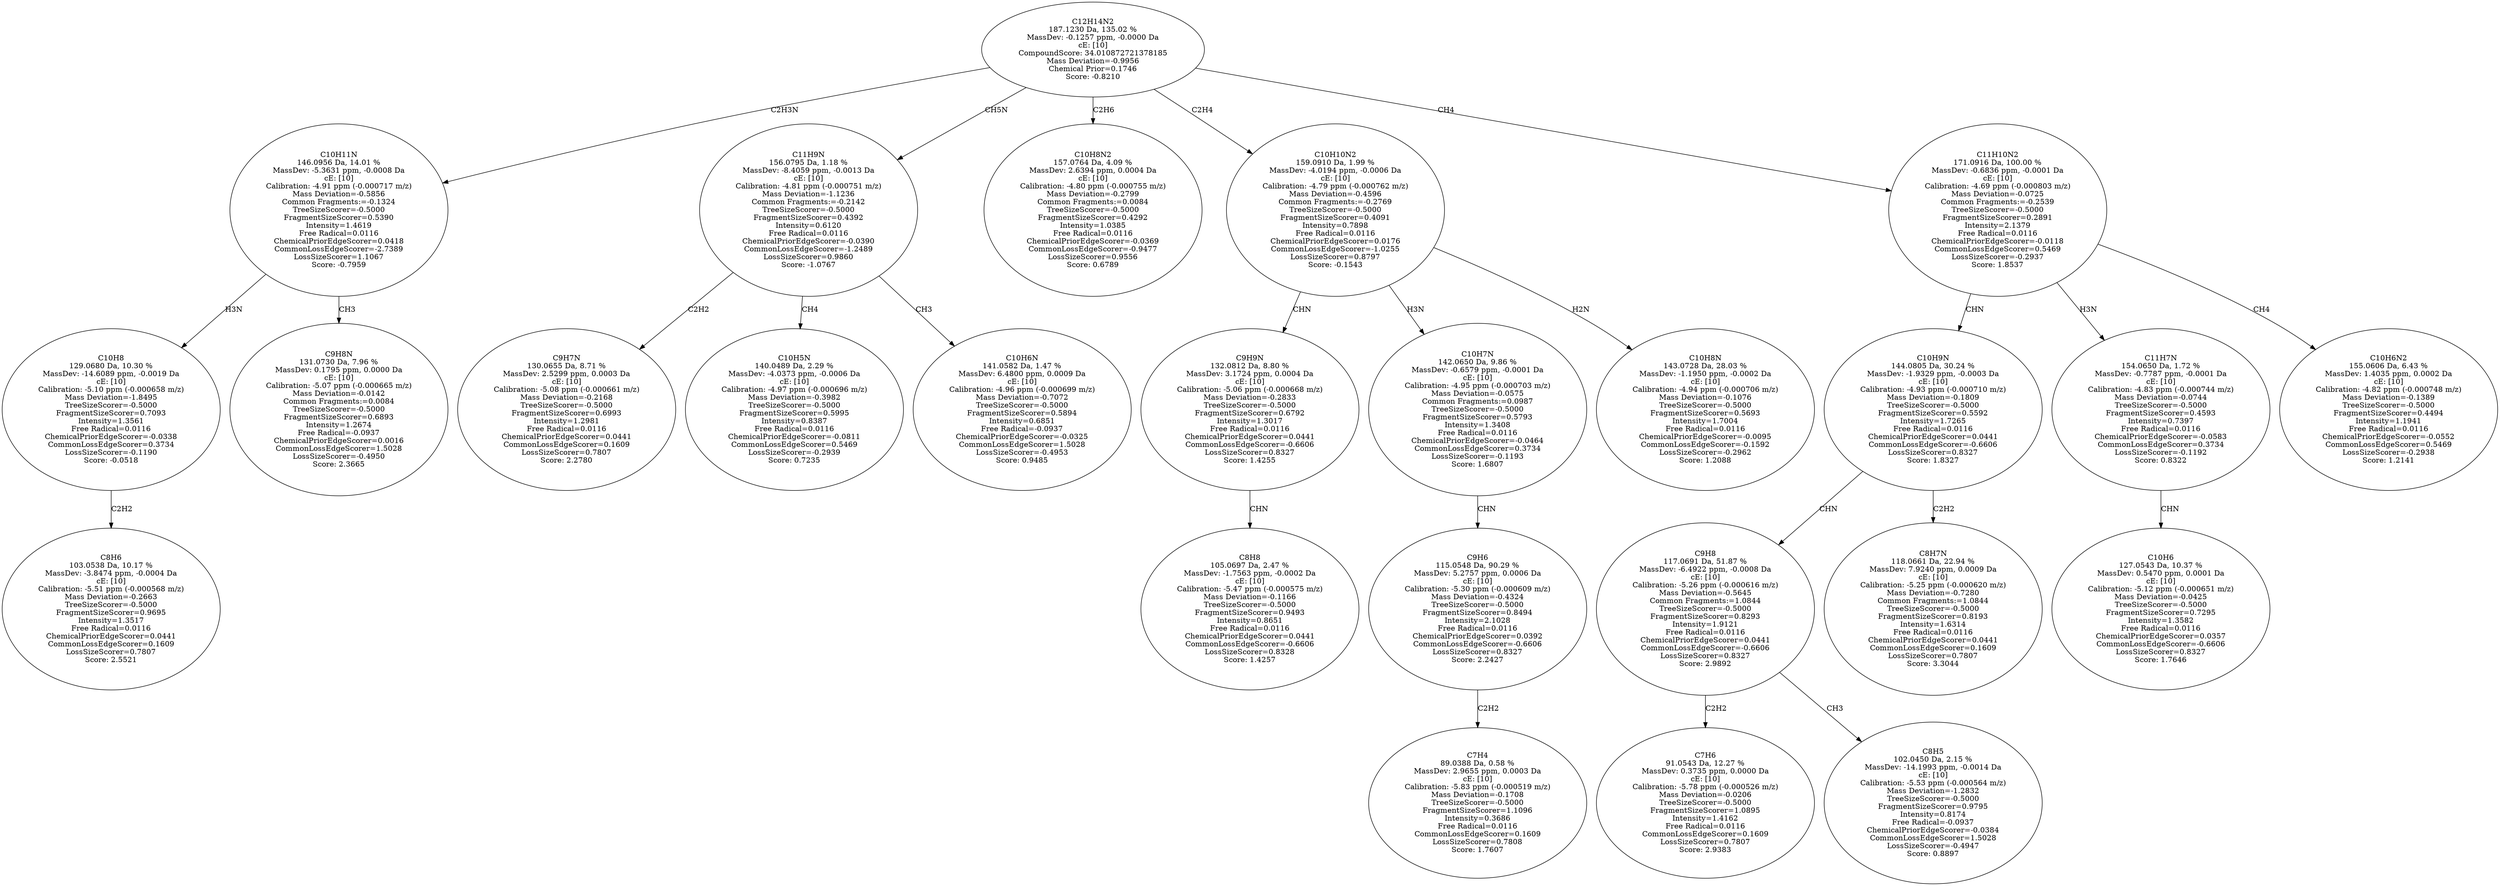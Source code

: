 strict digraph {
v1 [label="C8H6\n103.0538 Da, 10.17 %\nMassDev: -3.8474 ppm, -0.0004 Da\ncE: [10]\nCalibration: -5.51 ppm (-0.000568 m/z)\nMass Deviation=-0.2663\nTreeSizeScorer=-0.5000\nFragmentSizeScorer=0.9695\nIntensity=1.3517\nFree Radical=0.0116\nChemicalPriorEdgeScorer=0.0441\nCommonLossEdgeScorer=0.1609\nLossSizeScorer=0.7807\nScore: 2.5521"];
v2 [label="C10H8\n129.0680 Da, 10.30 %\nMassDev: -14.6089 ppm, -0.0019 Da\ncE: [10]\nCalibration: -5.10 ppm (-0.000658 m/z)\nMass Deviation=-1.8495\nTreeSizeScorer=-0.5000\nFragmentSizeScorer=0.7093\nIntensity=1.3561\nFree Radical=0.0116\nChemicalPriorEdgeScorer=-0.0338\nCommonLossEdgeScorer=0.3734\nLossSizeScorer=-0.1190\nScore: -0.0518"];
v3 [label="C9H8N\n131.0730 Da, 7.96 %\nMassDev: 0.1795 ppm, 0.0000 Da\ncE: [10]\nCalibration: -5.07 ppm (-0.000665 m/z)\nMass Deviation=-0.0142\nCommon Fragments:=0.0084\nTreeSizeScorer=-0.5000\nFragmentSizeScorer=0.6893\nIntensity=1.2674\nFree Radical=-0.0937\nChemicalPriorEdgeScorer=0.0016\nCommonLossEdgeScorer=1.5028\nLossSizeScorer=-0.4950\nScore: 2.3665"];
v4 [label="C10H11N\n146.0956 Da, 14.01 %\nMassDev: -5.3631 ppm, -0.0008 Da\ncE: [10]\nCalibration: -4.91 ppm (-0.000717 m/z)\nMass Deviation=-0.5856\nCommon Fragments:=-0.1324\nTreeSizeScorer=-0.5000\nFragmentSizeScorer=0.5390\nIntensity=1.4619\nFree Radical=0.0116\nChemicalPriorEdgeScorer=0.0418\nCommonLossEdgeScorer=-2.7389\nLossSizeScorer=1.1067\nScore: -0.7959"];
v5 [label="C9H7N\n130.0655 Da, 8.71 %\nMassDev: 2.5299 ppm, 0.0003 Da\ncE: [10]\nCalibration: -5.08 ppm (-0.000661 m/z)\nMass Deviation=-0.2168\nTreeSizeScorer=-0.5000\nFragmentSizeScorer=0.6993\nIntensity=1.2981\nFree Radical=0.0116\nChemicalPriorEdgeScorer=0.0441\nCommonLossEdgeScorer=0.1609\nLossSizeScorer=0.7807\nScore: 2.2780"];
v6 [label="C10H5N\n140.0489 Da, 2.29 %\nMassDev: -4.0373 ppm, -0.0006 Da\ncE: [10]\nCalibration: -4.97 ppm (-0.000696 m/z)\nMass Deviation=-0.3982\nTreeSizeScorer=-0.5000\nFragmentSizeScorer=0.5995\nIntensity=0.8387\nFree Radical=0.0116\nChemicalPriorEdgeScorer=-0.0811\nCommonLossEdgeScorer=0.5469\nLossSizeScorer=-0.2939\nScore: 0.7235"];
v7 [label="C10H6N\n141.0582 Da, 1.47 %\nMassDev: 6.4800 ppm, 0.0009 Da\ncE: [10]\nCalibration: -4.96 ppm (-0.000699 m/z)\nMass Deviation=-0.7072\nTreeSizeScorer=-0.5000\nFragmentSizeScorer=0.5894\nIntensity=0.6851\nFree Radical=-0.0937\nChemicalPriorEdgeScorer=-0.0325\nCommonLossEdgeScorer=1.5028\nLossSizeScorer=-0.4953\nScore: 0.9485"];
v8 [label="C11H9N\n156.0795 Da, 1.18 %\nMassDev: -8.4059 ppm, -0.0013 Da\ncE: [10]\nCalibration: -4.81 ppm (-0.000751 m/z)\nMass Deviation=-1.1236\nCommon Fragments:=-0.2142\nTreeSizeScorer=-0.5000\nFragmentSizeScorer=0.4392\nIntensity=0.6120\nFree Radical=0.0116\nChemicalPriorEdgeScorer=-0.0390\nCommonLossEdgeScorer=-1.2489\nLossSizeScorer=0.9860\nScore: -1.0767"];
v9 [label="C10H8N2\n157.0764 Da, 4.09 %\nMassDev: 2.6394 ppm, 0.0004 Da\ncE: [10]\nCalibration: -4.80 ppm (-0.000755 m/z)\nMass Deviation=-0.2799\nCommon Fragments:=0.0084\nTreeSizeScorer=-0.5000\nFragmentSizeScorer=0.4292\nIntensity=1.0385\nFree Radical=0.0116\nChemicalPriorEdgeScorer=-0.0369\nCommonLossEdgeScorer=-0.9477\nLossSizeScorer=0.9556\nScore: 0.6789"];
v10 [label="C8H8\n105.0697 Da, 2.47 %\nMassDev: -1.7563 ppm, -0.0002 Da\ncE: [10]\nCalibration: -5.47 ppm (-0.000575 m/z)\nMass Deviation=-0.1166\nTreeSizeScorer=-0.5000\nFragmentSizeScorer=0.9493\nIntensity=0.8651\nFree Radical=0.0116\nChemicalPriorEdgeScorer=0.0441\nCommonLossEdgeScorer=-0.6606\nLossSizeScorer=0.8328\nScore: 1.4257"];
v11 [label="C9H9N\n132.0812 Da, 8.80 %\nMassDev: 3.1724 ppm, 0.0004 Da\ncE: [10]\nCalibration: -5.06 ppm (-0.000668 m/z)\nMass Deviation=-0.2833\nTreeSizeScorer=-0.5000\nFragmentSizeScorer=0.6792\nIntensity=1.3017\nFree Radical=0.0116\nChemicalPriorEdgeScorer=0.0441\nCommonLossEdgeScorer=-0.6606\nLossSizeScorer=0.8327\nScore: 1.4255"];
v12 [label="C7H4\n89.0388 Da, 0.58 %\nMassDev: 2.9655 ppm, 0.0003 Da\ncE: [10]\nCalibration: -5.83 ppm (-0.000519 m/z)\nMass Deviation=-0.1708\nTreeSizeScorer=-0.5000\nFragmentSizeScorer=1.1096\nIntensity=0.3686\nFree Radical=0.0116\nCommonLossEdgeScorer=0.1609\nLossSizeScorer=0.7808\nScore: 1.7607"];
v13 [label="C9H6\n115.0548 Da, 90.29 %\nMassDev: 5.2757 ppm, 0.0006 Da\ncE: [10]\nCalibration: -5.30 ppm (-0.000609 m/z)\nMass Deviation=-0.4324\nTreeSizeScorer=-0.5000\nFragmentSizeScorer=0.8494\nIntensity=2.1028\nFree Radical=0.0116\nChemicalPriorEdgeScorer=0.0392\nCommonLossEdgeScorer=-0.6606\nLossSizeScorer=0.8327\nScore: 2.2427"];
v14 [label="C10H7N\n142.0650 Da, 9.86 %\nMassDev: -0.6579 ppm, -0.0001 Da\ncE: [10]\nCalibration: -4.95 ppm (-0.000703 m/z)\nMass Deviation=-0.0575\nCommon Fragments:=0.0987\nTreeSizeScorer=-0.5000\nFragmentSizeScorer=0.5793\nIntensity=1.3408\nFree Radical=0.0116\nChemicalPriorEdgeScorer=-0.0464\nCommonLossEdgeScorer=0.3734\nLossSizeScorer=-0.1193\nScore: 1.6807"];
v15 [label="C10H8N\n143.0728 Da, 28.03 %\nMassDev: -1.1950 ppm, -0.0002 Da\ncE: [10]\nCalibration: -4.94 ppm (-0.000706 m/z)\nMass Deviation=-0.1076\nTreeSizeScorer=-0.5000\nFragmentSizeScorer=0.5693\nIntensity=1.7004\nFree Radical=0.0116\nChemicalPriorEdgeScorer=-0.0095\nCommonLossEdgeScorer=-0.1592\nLossSizeScorer=-0.2962\nScore: 1.2088"];
v16 [label="C10H10N2\n159.0910 Da, 1.99 %\nMassDev: -4.0194 ppm, -0.0006 Da\ncE: [10]\nCalibration: -4.79 ppm (-0.000762 m/z)\nMass Deviation=-0.4596\nCommon Fragments:=-0.2769\nTreeSizeScorer=-0.5000\nFragmentSizeScorer=0.4091\nIntensity=0.7898\nFree Radical=0.0116\nChemicalPriorEdgeScorer=0.0176\nCommonLossEdgeScorer=-1.0255\nLossSizeScorer=0.8797\nScore: -0.1543"];
v17 [label="C7H6\n91.0543 Da, 12.27 %\nMassDev: 0.3735 ppm, 0.0000 Da\ncE: [10]\nCalibration: -5.78 ppm (-0.000526 m/z)\nMass Deviation=-0.0206\nTreeSizeScorer=-0.5000\nFragmentSizeScorer=1.0895\nIntensity=1.4162\nFree Radical=0.0116\nCommonLossEdgeScorer=0.1609\nLossSizeScorer=0.7807\nScore: 2.9383"];
v18 [label="C8H5\n102.0450 Da, 2.15 %\nMassDev: -14.1993 ppm, -0.0014 Da\ncE: [10]\nCalibration: -5.53 ppm (-0.000564 m/z)\nMass Deviation=-1.2832\nTreeSizeScorer=-0.5000\nFragmentSizeScorer=0.9795\nIntensity=0.8174\nFree Radical=-0.0937\nChemicalPriorEdgeScorer=-0.0384\nCommonLossEdgeScorer=1.5028\nLossSizeScorer=-0.4947\nScore: 0.8897"];
v19 [label="C9H8\n117.0691 Da, 51.87 %\nMassDev: -6.4922 ppm, -0.0008 Da\ncE: [10]\nCalibration: -5.26 ppm (-0.000616 m/z)\nMass Deviation=-0.5645\nCommon Fragments:=1.0844\nTreeSizeScorer=-0.5000\nFragmentSizeScorer=0.8293\nIntensity=1.9121\nFree Radical=0.0116\nChemicalPriorEdgeScorer=0.0441\nCommonLossEdgeScorer=-0.6606\nLossSizeScorer=0.8327\nScore: 2.9892"];
v20 [label="C8H7N\n118.0661 Da, 22.94 %\nMassDev: 7.9240 ppm, 0.0009 Da\ncE: [10]\nCalibration: -5.25 ppm (-0.000620 m/z)\nMass Deviation=-0.7280\nCommon Fragments:=1.0844\nTreeSizeScorer=-0.5000\nFragmentSizeScorer=0.8193\nIntensity=1.6314\nFree Radical=0.0116\nChemicalPriorEdgeScorer=0.0441\nCommonLossEdgeScorer=0.1609\nLossSizeScorer=0.7807\nScore: 3.3044"];
v21 [label="C10H9N\n144.0805 Da, 30.24 %\nMassDev: -1.9329 ppm, -0.0003 Da\ncE: [10]\nCalibration: -4.93 ppm (-0.000710 m/z)\nMass Deviation=-0.1809\nTreeSizeScorer=-0.5000\nFragmentSizeScorer=0.5592\nIntensity=1.7265\nFree Radical=0.0116\nChemicalPriorEdgeScorer=0.0441\nCommonLossEdgeScorer=-0.6606\nLossSizeScorer=0.8327\nScore: 1.8327"];
v22 [label="C10H6\n127.0543 Da, 10.37 %\nMassDev: 0.5470 ppm, 0.0001 Da\ncE: [10]\nCalibration: -5.12 ppm (-0.000651 m/z)\nMass Deviation=-0.0425\nTreeSizeScorer=-0.5000\nFragmentSizeScorer=0.7295\nIntensity=1.3582\nFree Radical=0.0116\nChemicalPriorEdgeScorer=0.0357\nCommonLossEdgeScorer=-0.6606\nLossSizeScorer=0.8327\nScore: 1.7646"];
v23 [label="C11H7N\n154.0650 Da, 1.72 %\nMassDev: -0.7787 ppm, -0.0001 Da\ncE: [10]\nCalibration: -4.83 ppm (-0.000744 m/z)\nMass Deviation=-0.0744\nTreeSizeScorer=-0.5000\nFragmentSizeScorer=0.4593\nIntensity=0.7397\nFree Radical=0.0116\nChemicalPriorEdgeScorer=-0.0583\nCommonLossEdgeScorer=0.3734\nLossSizeScorer=-0.1192\nScore: 0.8322"];
v24 [label="C10H6N2\n155.0606 Da, 6.43 %\nMassDev: 1.4035 ppm, 0.0002 Da\ncE: [10]\nCalibration: -4.82 ppm (-0.000748 m/z)\nMass Deviation=-0.1389\nTreeSizeScorer=-0.5000\nFragmentSizeScorer=0.4494\nIntensity=1.1941\nFree Radical=0.0116\nChemicalPriorEdgeScorer=-0.0552\nCommonLossEdgeScorer=0.5469\nLossSizeScorer=-0.2938\nScore: 1.2141"];
v25 [label="C11H10N2\n171.0916 Da, 100.00 %\nMassDev: -0.6836 ppm, -0.0001 Da\ncE: [10]\nCalibration: -4.69 ppm (-0.000803 m/z)\nMass Deviation=-0.0725\nCommon Fragments:=-0.2539\nTreeSizeScorer=-0.5000\nFragmentSizeScorer=0.2891\nIntensity=2.1379\nFree Radical=0.0116\nChemicalPriorEdgeScorer=-0.0118\nCommonLossEdgeScorer=0.5469\nLossSizeScorer=-0.2937\nScore: 1.8537"];
v26 [label="C12H14N2\n187.1230 Da, 135.02 %\nMassDev: -0.1257 ppm, -0.0000 Da\ncE: [10]\nCompoundScore: 34.010872721378185\nMass Deviation=-0.9956\nChemical Prior=0.1746\nScore: -0.8210"];
v2 -> v1 [label="C2H2"];
v4 -> v2 [label="H3N"];
v4 -> v3 [label="CH3"];
v26 -> v4 [label="C2H3N"];
v8 -> v5 [label="C2H2"];
v8 -> v6 [label="CH4"];
v8 -> v7 [label="CH3"];
v26 -> v8 [label="CH5N"];
v26 -> v9 [label="C2H6"];
v11 -> v10 [label="CHN"];
v16 -> v11 [label="CHN"];
v13 -> v12 [label="C2H2"];
v14 -> v13 [label="CHN"];
v16 -> v14 [label="H3N"];
v16 -> v15 [label="H2N"];
v26 -> v16 [label="C2H4"];
v19 -> v17 [label="C2H2"];
v19 -> v18 [label="CH3"];
v21 -> v19 [label="CHN"];
v21 -> v20 [label="C2H2"];
v25 -> v21 [label="CHN"];
v23 -> v22 [label="CHN"];
v25 -> v23 [label="H3N"];
v25 -> v24 [label="CH4"];
v26 -> v25 [label="CH4"];
}